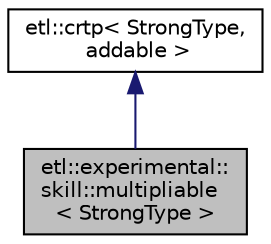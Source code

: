 digraph "etl::experimental::skill::multipliable&lt; StrongType &gt;"
{
  edge [fontname="Helvetica",fontsize="10",labelfontname="Helvetica",labelfontsize="10"];
  node [fontname="Helvetica",fontsize="10",shape=record];
  Node2 [label="etl::experimental::\lskill::multipliable\l\< StrongType \>",height=0.2,width=0.4,color="black", fillcolor="grey75", style="filled", fontcolor="black"];
  Node3 -> Node2 [dir="back",color="midnightblue",fontsize="10",style="solid",fontname="Helvetica"];
  Node3 [label="etl::crtp\< StrongType,\l addable \>",height=0.2,width=0.4,color="black", fillcolor="white", style="filled",URL="$structetl_1_1crtp.html"];
}
